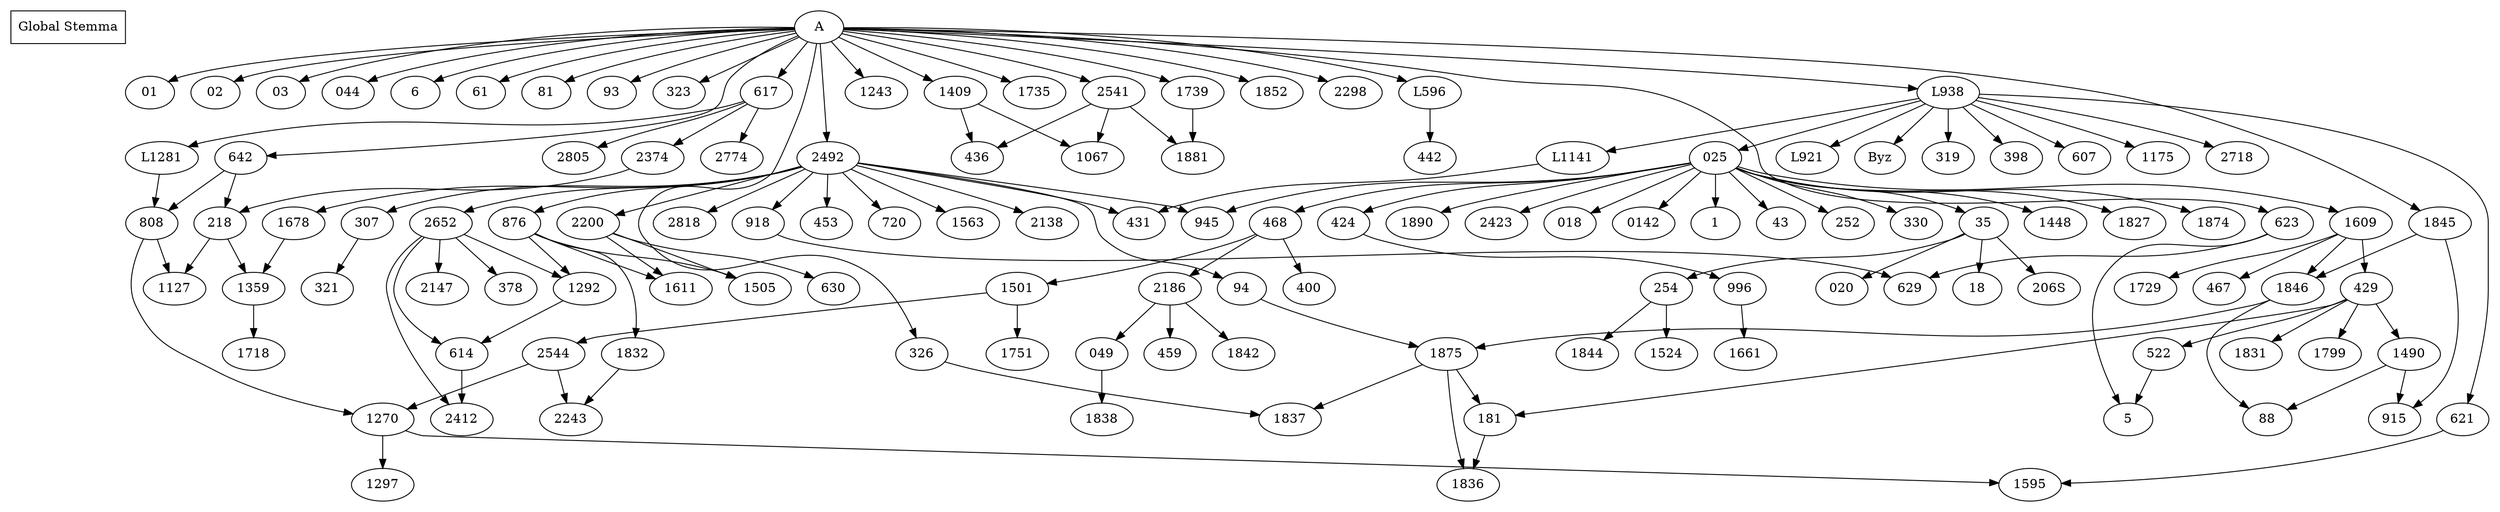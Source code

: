 digraph global_stemma {
	margin=0;
	subgraph cluster_legend {
		label [shape=plaintext, label="Global Stemma"];
	}
	subgraph cluster_plot {
		style=invis;
		node [shape=ellipse];
		1 [label="A"];
		2 [label="Byz"];
		3 [label="01"];
		4 [label="02"];
		5 [label="03"];
		6 [label="018"];
		7 [label="020"];
		8 [label="025"];
		9 [label="044"];
		10 [label="049"];
		11 [label="0142"];
		12 [label="1"];
		13 [label="5"];
		14 [label="6"];
		15 [label="18"];
		16 [label="35"];
		17 [label="43"];
		18 [label="61"];
		19 [label="81"];
		20 [label="88"];
		21 [label="93"];
		22 [label="94"];
		23 [label="181"];
		24 [label="206S"];
		25 [label="218"];
		26 [label="252"];
		27 [label="254"];
		28 [label="307"];
		29 [label="319"];
		30 [label="321"];
		31 [label="323"];
		32 [label="326"];
		33 [label="330"];
		34 [label="378"];
		35 [label="398"];
		36 [label="400"];
		37 [label="424"];
		38 [label="429"];
		39 [label="431"];
		40 [label="436"];
		41 [label="442"];
		42 [label="453"];
		43 [label="459"];
		44 [label="467"];
		45 [label="468"];
		46 [label="522"];
		47 [label="607"];
		48 [label="614"];
		49 [label="617"];
		50 [label="621"];
		51 [label="623"];
		52 [label="629"];
		53 [label="630"];
		54 [label="642"];
		55 [label="720"];
		56 [label="808"];
		57 [label="876"];
		58 [label="915"];
		59 [label="918"];
		60 [label="945"];
		61 [label="996"];
		62 [label="1067"];
		63 [label="1127"];
		64 [label="1175"];
		65 [label="1243"];
		66 [label="1270"];
		67 [label="1292"];
		68 [label="1297"];
		69 [label="1359"];
		70 [label="1409"];
		71 [label="1448"];
		72 [label="1490"];
		73 [label="1501"];
		74 [label="1505"];
		75 [label="1524"];
		76 [label="1563"];
		77 [label="1595"];
		78 [label="1609"];
		79 [label="1611"];
		80 [label="1661"];
		81 [label="1678"];
		82 [label="1718"];
		83 [label="1729"];
		84 [label="1735"];
		85 [label="1739"];
		86 [label="1751"];
		87 [label="1799"];
		88 [label="1827"];
		89 [label="1831"];
		90 [label="1832"];
		91 [label="1836"];
		92 [label="1837"];
		93 [label="1838"];
		94 [label="1842"];
		95 [label="1844"];
		96 [label="1845"];
		97 [label="1846"];
		98 [label="1852"];
		99 [label="1874"];
		100 [label="1875"];
		101 [label="1881"];
		102 [label="1890"];
		103 [label="2138"];
		104 [label="2147"];
		105 [label="2186"];
		106 [label="2200"];
		107 [label="2243"];
		108 [label="2298"];
		109 [label="2374"];
		110 [label="2412"];
		111 [label="2423"];
		112 [label="2492"];
		113 [label="2541"];
		114 [label="2544"];
		115 [label="2652"];
		116 [label="2718"];
		117 [label="2774"];
		118 [label="2805"];
		119 [label="2818"];
		120 [label="L596"];
		121 [label="L921"];
		122 [label="L938"];
		123 [label="L1141"];
		124 [label="L1281"];
		122 -> 2 [len=1.000000];
		1 -> 3 [len=7.000000];
		1 -> 4 [len=7.000000];
		1 -> 5 [len=6.000000];
		8 -> 6 [len=4.000000];
		16 -> 7 [len=1.000000];
		122 -> 8 [len=1.000000];
		1 -> 9 [len=13.000000];
		105 -> 10 [len=1.000000];
		8 -> 11 [len=2.000000];
		8 -> 12 [len=1.000000];
		51 -> 13 [len=3.000000];
		46 -> 13 [len=6.000000];
		1 -> 14 [len=10.000000];
		16 -> 15 [len=1.000000];
		8 -> 16 [len=1.000000];
		8 -> 17 [len=4.000000];
		1 -> 18 [len=15.000000];
		1 -> 19 [len=13.000000];
		72 -> 20 [len=4.000000];
		97 -> 20 [len=6.000000];
		1 -> 21 [len=6.000000];
		112 -> 22 [len=3.000000];
		100 -> 23 [len=4.000000];
		38 -> 23 [len=4.000000];
		16 -> 24 [len=2.000000];
		54 -> 25 [len=3.000000];
		109 -> 25 [len=5.000000];
		8 -> 26 [len=2.000000];
		16 -> 27 [len=3.000000];
		112 -> 28 [len=3.000000];
		122 -> 29 [len=1.000000];
		28 -> 30 [len=1.000000];
		1 -> 31 [len=8.000000];
		1 -> 32 [len=9.000000];
		8 -> 33 [len=6.000000];
		115 -> 34 [len=1.000000];
		122 -> 35 [len=1.000000];
		45 -> 36 [len=1.000000];
		8 -> 37 [len=1.000000];
		78 -> 38 [len=2.000000];
		123 -> 39 [len=2.000000];
		112 -> 39 [len=3.000000];
		113 -> 40 [len=2.000000];
		70 -> 40 [len=4.000000];
		120 -> 41 [len=2.000000];
		112 -> 42 [len=3.000000];
		105 -> 43 [len=4.000000];
		78 -> 44 [len=2.000000];
		8 -> 45 [len=1.000000];
		38 -> 46 [len=3.000000];
		122 -> 47 [len=1.000000];
		115 -> 48 [len=3.000000];
		67 -> 48 [len=4.000000];
		1 -> 49 [len=4.000000];
		122 -> 50 [len=8.000000];
		1 -> 51 [len=9.000000];
		59 -> 52 [len=4.000000];
		51 -> 52 [len=5.000000];
		106 -> 53 [len=3.000000];
		1 -> 54 [len=10.000000];
		112 -> 55 [len=5.000000];
		54 -> 56 [len=3.000000];
		124 -> 56 [len=4.000000];
		112 -> 57 [len=6.000000];
		72 -> 58 [len=4.000000];
		96 -> 58 [len=6.000000];
		112 -> 59 [len=4.000000];
		8 -> 60 [len=2.000000];
		112 -> 60 [len=3.000000];
		37 -> 61 [len=2.000000];
		70 -> 62 [len=6.000000];
		113 -> 62 [len=6.000000];
		56 -> 63 [len=2.000000];
		25 -> 63 [len=3.000000];
		122 -> 64 [len=1.000000];
		1 -> 65 [len=9.000000];
		114 -> 66 [len=5.000000];
		56 -> 66 [len=6.000000];
		57 -> 67 [len=2.000000];
		115 -> 67 [len=3.000000];
		66 -> 68 [len=3.000000];
		25 -> 69 [len=3.000000];
		81 -> 69 [len=5.000000];
		1 -> 70 [len=9.000000];
		8 -> 71 [len=1.000000];
		38 -> 72 [len=2.000000];
		45 -> 73 [len=1.000000];
		57 -> 74 [len=2.000000];
		106 -> 74 [len=3.000000];
		27 -> 75 [len=1.000000];
		112 -> 76 [len=8.000000];
		66 -> 77 [len=3.000000];
		50 -> 77 [len=6.000000];
		8 -> 78 [len=1.000000];
		57 -> 79 [len=2.000000];
		106 -> 79 [len=2.000000];
		61 -> 80 [len=6.000000];
		112 -> 81 [len=3.000000];
		69 -> 82 [len=1.000000];
		78 -> 83 [len=6.000000];
		1 -> 84 [len=17.000000];
		1 -> 85 [len=8.000000];
		73 -> 86 [len=1.000000];
		38 -> 87 [len=3.000000];
		8 -> 88 [len=3.000000];
		38 -> 89 [len=2.000000];
		57 -> 90 [len=1.000000];
		23 -> 91 [len=4.000000];
		100 -> 91 [len=4.000000];
		32 -> 92 [len=2.000000];
		100 -> 92 [len=6.000000];
		10 -> 93 [len=12.000000];
		105 -> 94 [len=3.000000];
		27 -> 95 [len=8.000000];
		1 -> 96 [len=6.000000];
		96 -> 97 [len=2.000000];
		78 -> 97 [len=3.000000];
		1 -> 98 [len=6.000000];
		8 -> 99 [len=5.000000];
		97 -> 100 [len=4.000000];
		22 -> 100 [len=4.000000];
		85 -> 101 [len=3.000000];
		113 -> 101 [len=6.000000];
		8 -> 102 [len=1.000000];
		112 -> 103 [len=6.000000];
		115 -> 104 [len=2.000000];
		45 -> 105 [len=1.000000];
		112 -> 106 [len=6.000000];
		90 -> 107 [len=4.000000];
		114 -> 107 [len=5.000000];
		1 -> 108 [len=8.000000];
		49 -> 109 [len=6.000000];
		48 -> 110 [len=2.000000];
		115 -> 110 [len=4.000000];
		8 -> 111 [len=1.000000];
		1 -> 112 [len=5.000000];
		1 -> 113 [len=9.000000];
		73 -> 114 [len=5.000000];
		112 -> 115 [len=6.000000];
		122 -> 116 [len=3.000000];
		49 -> 117 [len=5.000000];
		49 -> 118 [len=8.000000];
		112 -> 119 [len=4.000000];
		1 -> 120 [len=6.000000];
		122 -> 121 [len=6.000000];
		1 -> 122 [len=4.000000];
		122 -> 123 [len=2.000000];
		49 -> 124 [len=5.000000];
	}
}
